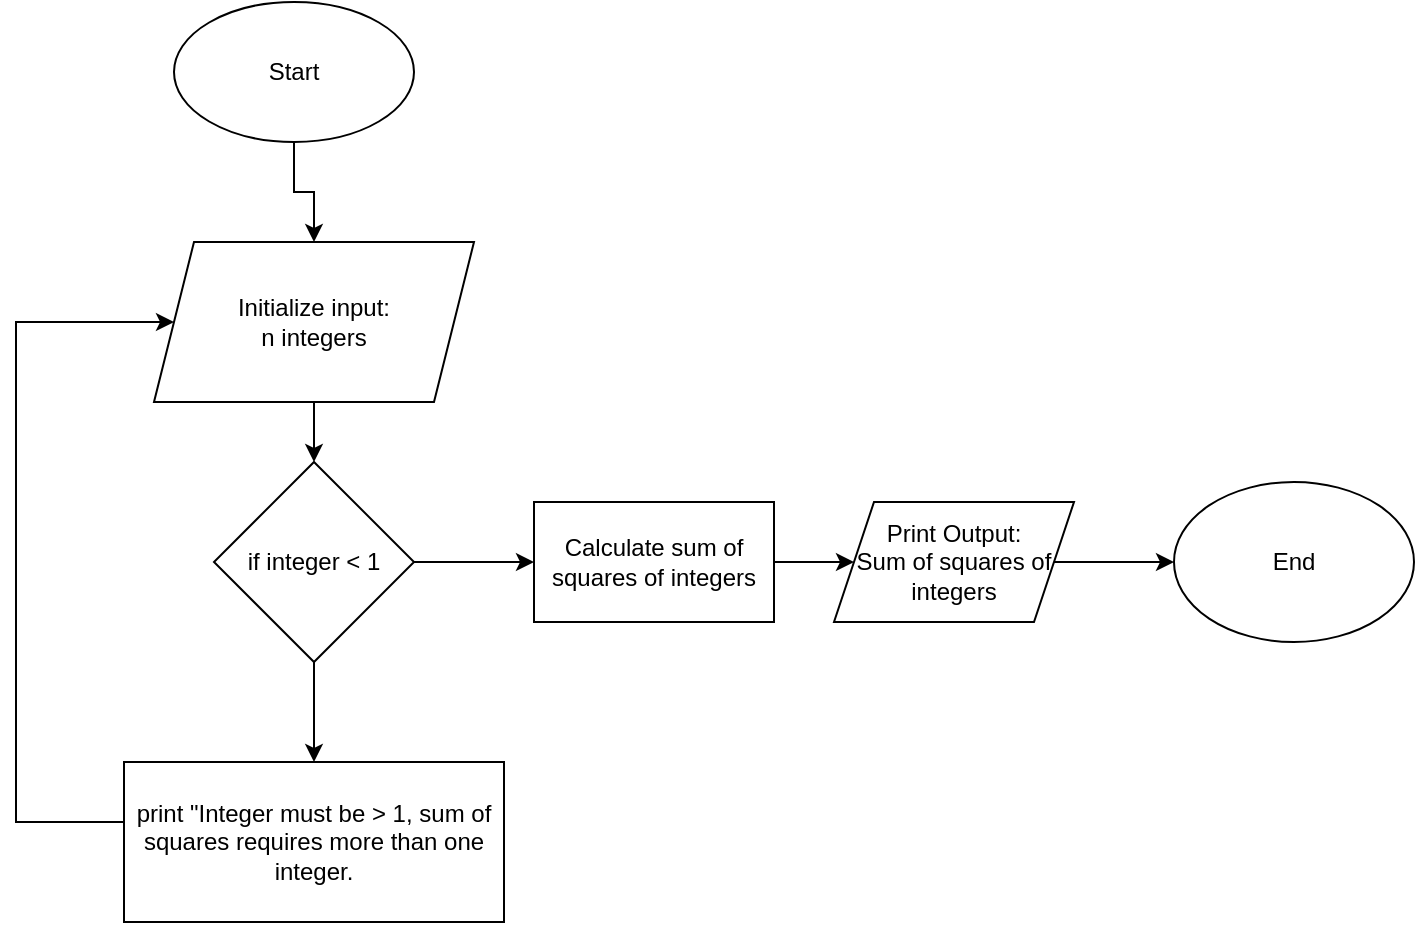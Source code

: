 <mxfile version="21.2.9" type="github">
  <diagram id="C5RBs43oDa-KdzZeNtuy" name="Page-1">
    <mxGraphModel dx="1066" dy="623" grid="1" gridSize="10" guides="1" tooltips="1" connect="1" arrows="1" fold="1" page="1" pageScale="1" pageWidth="827" pageHeight="1169" math="0" shadow="0">
      <root>
        <mxCell id="WIyWlLk6GJQsqaUBKTNV-0" />
        <mxCell id="WIyWlLk6GJQsqaUBKTNV-1" parent="WIyWlLk6GJQsqaUBKTNV-0" />
        <mxCell id="vCT22L1cX3NiSA8vQcXV-1" value="" style="rounded=0;html=1;jettySize=auto;orthogonalLoop=1;fontSize=11;endArrow=block;endFill=0;endSize=8;strokeWidth=1;shadow=0;labelBackgroundColor=none;edgeStyle=orthogonalEdgeStyle;" edge="1" parent="WIyWlLk6GJQsqaUBKTNV-1" target="vCT22L1cX3NiSA8vQcXV-0">
          <mxGeometry relative="1" as="geometry">
            <mxPoint x="220" y="120" as="sourcePoint" />
            <mxPoint x="220" y="170" as="targetPoint" />
          </mxGeometry>
        </mxCell>
        <mxCell id="vCT22L1cX3NiSA8vQcXV-3" style="edgeStyle=orthogonalEdgeStyle;rounded=0;orthogonalLoop=1;jettySize=auto;html=1;entryX=0.5;entryY=0;entryDx=0;entryDy=0;" edge="1" parent="WIyWlLk6GJQsqaUBKTNV-1" source="vCT22L1cX3NiSA8vQcXV-0" target="vCT22L1cX3NiSA8vQcXV-2">
          <mxGeometry relative="1" as="geometry" />
        </mxCell>
        <mxCell id="vCT22L1cX3NiSA8vQcXV-0" value="Start" style="ellipse;whiteSpace=wrap;html=1;" vertex="1" parent="WIyWlLk6GJQsqaUBKTNV-1">
          <mxGeometry x="180" y="60" width="120" height="70" as="geometry" />
        </mxCell>
        <mxCell id="vCT22L1cX3NiSA8vQcXV-5" style="edgeStyle=orthogonalEdgeStyle;rounded=0;orthogonalLoop=1;jettySize=auto;html=1;exitX=0.5;exitY=1;exitDx=0;exitDy=0;entryX=0.5;entryY=0;entryDx=0;entryDy=0;" edge="1" parent="WIyWlLk6GJQsqaUBKTNV-1" source="vCT22L1cX3NiSA8vQcXV-2" target="vCT22L1cX3NiSA8vQcXV-4">
          <mxGeometry relative="1" as="geometry" />
        </mxCell>
        <mxCell id="vCT22L1cX3NiSA8vQcXV-2" value="Initialize input:&lt;br&gt;n integers" style="shape=parallelogram;perimeter=parallelogramPerimeter;whiteSpace=wrap;html=1;fixedSize=1;" vertex="1" parent="WIyWlLk6GJQsqaUBKTNV-1">
          <mxGeometry x="170" y="180" width="160" height="80" as="geometry" />
        </mxCell>
        <mxCell id="vCT22L1cX3NiSA8vQcXV-7" style="edgeStyle=orthogonalEdgeStyle;rounded=0;orthogonalLoop=1;jettySize=auto;html=1;exitX=0.5;exitY=1;exitDx=0;exitDy=0;entryX=0.5;entryY=0;entryDx=0;entryDy=0;" edge="1" parent="WIyWlLk6GJQsqaUBKTNV-1" source="vCT22L1cX3NiSA8vQcXV-4" target="vCT22L1cX3NiSA8vQcXV-6">
          <mxGeometry relative="1" as="geometry" />
        </mxCell>
        <mxCell id="vCT22L1cX3NiSA8vQcXV-14" style="edgeStyle=orthogonalEdgeStyle;rounded=0;orthogonalLoop=1;jettySize=auto;html=1;exitX=1;exitY=0.5;exitDx=0;exitDy=0;" edge="1" parent="WIyWlLk6GJQsqaUBKTNV-1" source="vCT22L1cX3NiSA8vQcXV-4" target="vCT22L1cX3NiSA8vQcXV-11">
          <mxGeometry relative="1" as="geometry" />
        </mxCell>
        <mxCell id="vCT22L1cX3NiSA8vQcXV-4" value="if integer &amp;lt; 1" style="rhombus;whiteSpace=wrap;html=1;" vertex="1" parent="WIyWlLk6GJQsqaUBKTNV-1">
          <mxGeometry x="200" y="290" width="100" height="100" as="geometry" />
        </mxCell>
        <mxCell id="vCT22L1cX3NiSA8vQcXV-8" style="edgeStyle=orthogonalEdgeStyle;rounded=0;orthogonalLoop=1;jettySize=auto;html=1;exitX=0;exitY=0.5;exitDx=0;exitDy=0;" edge="1" parent="WIyWlLk6GJQsqaUBKTNV-1" source="vCT22L1cX3NiSA8vQcXV-6">
          <mxGeometry relative="1" as="geometry">
            <mxPoint x="170" y="470" as="targetPoint" />
          </mxGeometry>
        </mxCell>
        <mxCell id="vCT22L1cX3NiSA8vQcXV-9" style="edgeStyle=orthogonalEdgeStyle;rounded=0;orthogonalLoop=1;jettySize=auto;html=1;entryX=0;entryY=0.5;entryDx=0;entryDy=0;" edge="1" parent="WIyWlLk6GJQsqaUBKTNV-1" source="vCT22L1cX3NiSA8vQcXV-6" target="vCT22L1cX3NiSA8vQcXV-2">
          <mxGeometry relative="1" as="geometry">
            <mxPoint x="100" y="220" as="targetPoint" />
            <Array as="points">
              <mxPoint x="101" y="470" />
              <mxPoint x="101" y="220" />
            </Array>
          </mxGeometry>
        </mxCell>
        <mxCell id="vCT22L1cX3NiSA8vQcXV-6" value="print &quot;Integer must be &amp;gt; 1, sum of squares requires more than one integer." style="rounded=0;whiteSpace=wrap;html=1;" vertex="1" parent="WIyWlLk6GJQsqaUBKTNV-1">
          <mxGeometry x="155" y="440" width="190" height="80" as="geometry" />
        </mxCell>
        <mxCell id="vCT22L1cX3NiSA8vQcXV-15" style="edgeStyle=orthogonalEdgeStyle;rounded=0;orthogonalLoop=1;jettySize=auto;html=1;exitX=1;exitY=0.5;exitDx=0;exitDy=0;" edge="1" parent="WIyWlLk6GJQsqaUBKTNV-1" source="vCT22L1cX3NiSA8vQcXV-11" target="vCT22L1cX3NiSA8vQcXV-12">
          <mxGeometry relative="1" as="geometry" />
        </mxCell>
        <mxCell id="vCT22L1cX3NiSA8vQcXV-11" value="Calculate sum of squares of integers" style="rounded=0;whiteSpace=wrap;html=1;" vertex="1" parent="WIyWlLk6GJQsqaUBKTNV-1">
          <mxGeometry x="360" y="310" width="120" height="60" as="geometry" />
        </mxCell>
        <mxCell id="vCT22L1cX3NiSA8vQcXV-16" style="edgeStyle=orthogonalEdgeStyle;rounded=0;orthogonalLoop=1;jettySize=auto;html=1;exitX=1;exitY=0.5;exitDx=0;exitDy=0;entryX=0;entryY=0.5;entryDx=0;entryDy=0;" edge="1" parent="WIyWlLk6GJQsqaUBKTNV-1" source="vCT22L1cX3NiSA8vQcXV-12" target="vCT22L1cX3NiSA8vQcXV-13">
          <mxGeometry relative="1" as="geometry" />
        </mxCell>
        <mxCell id="vCT22L1cX3NiSA8vQcXV-12" value="Print Output:&lt;br&gt;Sum of squares of integers" style="shape=parallelogram;perimeter=parallelogramPerimeter;whiteSpace=wrap;html=1;fixedSize=1;" vertex="1" parent="WIyWlLk6GJQsqaUBKTNV-1">
          <mxGeometry x="510" y="310" width="120" height="60" as="geometry" />
        </mxCell>
        <mxCell id="vCT22L1cX3NiSA8vQcXV-13" value="End" style="ellipse;whiteSpace=wrap;html=1;" vertex="1" parent="WIyWlLk6GJQsqaUBKTNV-1">
          <mxGeometry x="680" y="300" width="120" height="80" as="geometry" />
        </mxCell>
      </root>
    </mxGraphModel>
  </diagram>
</mxfile>
